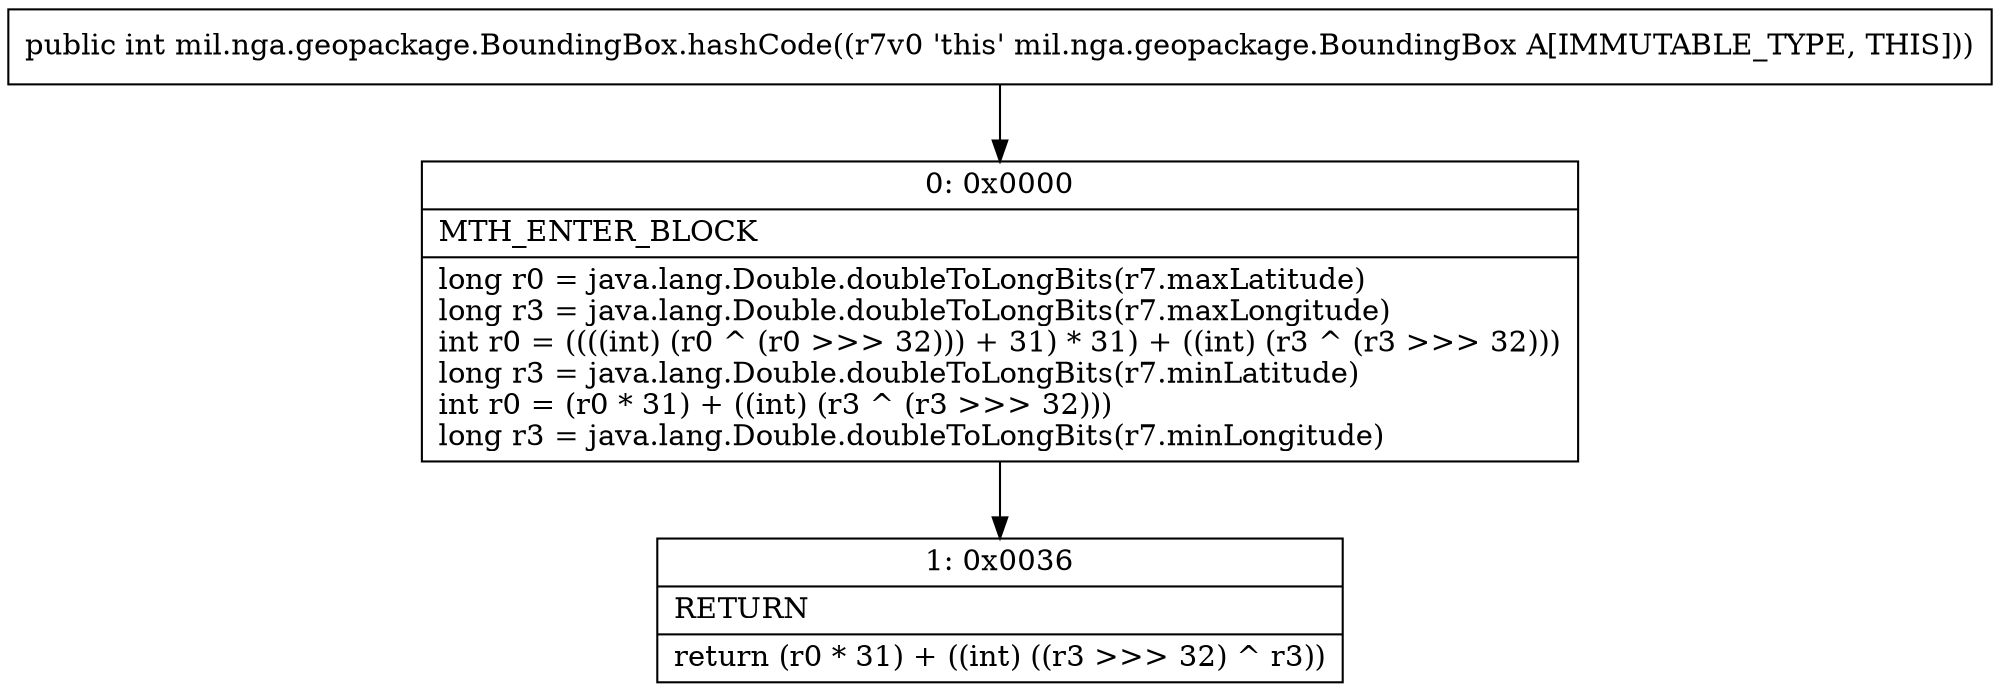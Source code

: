 digraph "CFG formil.nga.geopackage.BoundingBox.hashCode()I" {
Node_0 [shape=record,label="{0\:\ 0x0000|MTH_ENTER_BLOCK\l|long r0 = java.lang.Double.doubleToLongBits(r7.maxLatitude)\llong r3 = java.lang.Double.doubleToLongBits(r7.maxLongitude)\lint r0 = ((((int) (r0 ^ (r0 \>\>\> 32))) + 31) * 31) + ((int) (r3 ^ (r3 \>\>\> 32)))\llong r3 = java.lang.Double.doubleToLongBits(r7.minLatitude)\lint r0 = (r0 * 31) + ((int) (r3 ^ (r3 \>\>\> 32)))\llong r3 = java.lang.Double.doubleToLongBits(r7.minLongitude)\l}"];
Node_1 [shape=record,label="{1\:\ 0x0036|RETURN\l|return (r0 * 31) + ((int) ((r3 \>\>\> 32) ^ r3))\l}"];
MethodNode[shape=record,label="{public int mil.nga.geopackage.BoundingBox.hashCode((r7v0 'this' mil.nga.geopackage.BoundingBox A[IMMUTABLE_TYPE, THIS])) }"];
MethodNode -> Node_0;
Node_0 -> Node_1;
}

